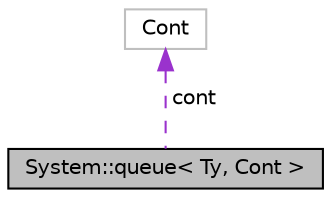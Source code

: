 digraph G
{
  edge [fontname="Helvetica",fontsize="10",labelfontname="Helvetica",labelfontsize="10"];
  node [fontname="Helvetica",fontsize="10",shape=record];
  Node1 [label="System::queue\< Ty, Cont \>",height=0.2,width=0.4,color="black", fillcolor="grey75", style="filled" fontcolor="black"];
  Node2 -> Node1 [dir="back",color="darkorchid3",fontsize="10",style="dashed",label=" cont" ,fontname="Helvetica"];
  Node2 [label="Cont",height=0.2,width=0.4,color="grey75", fillcolor="white", style="filled"];
}
